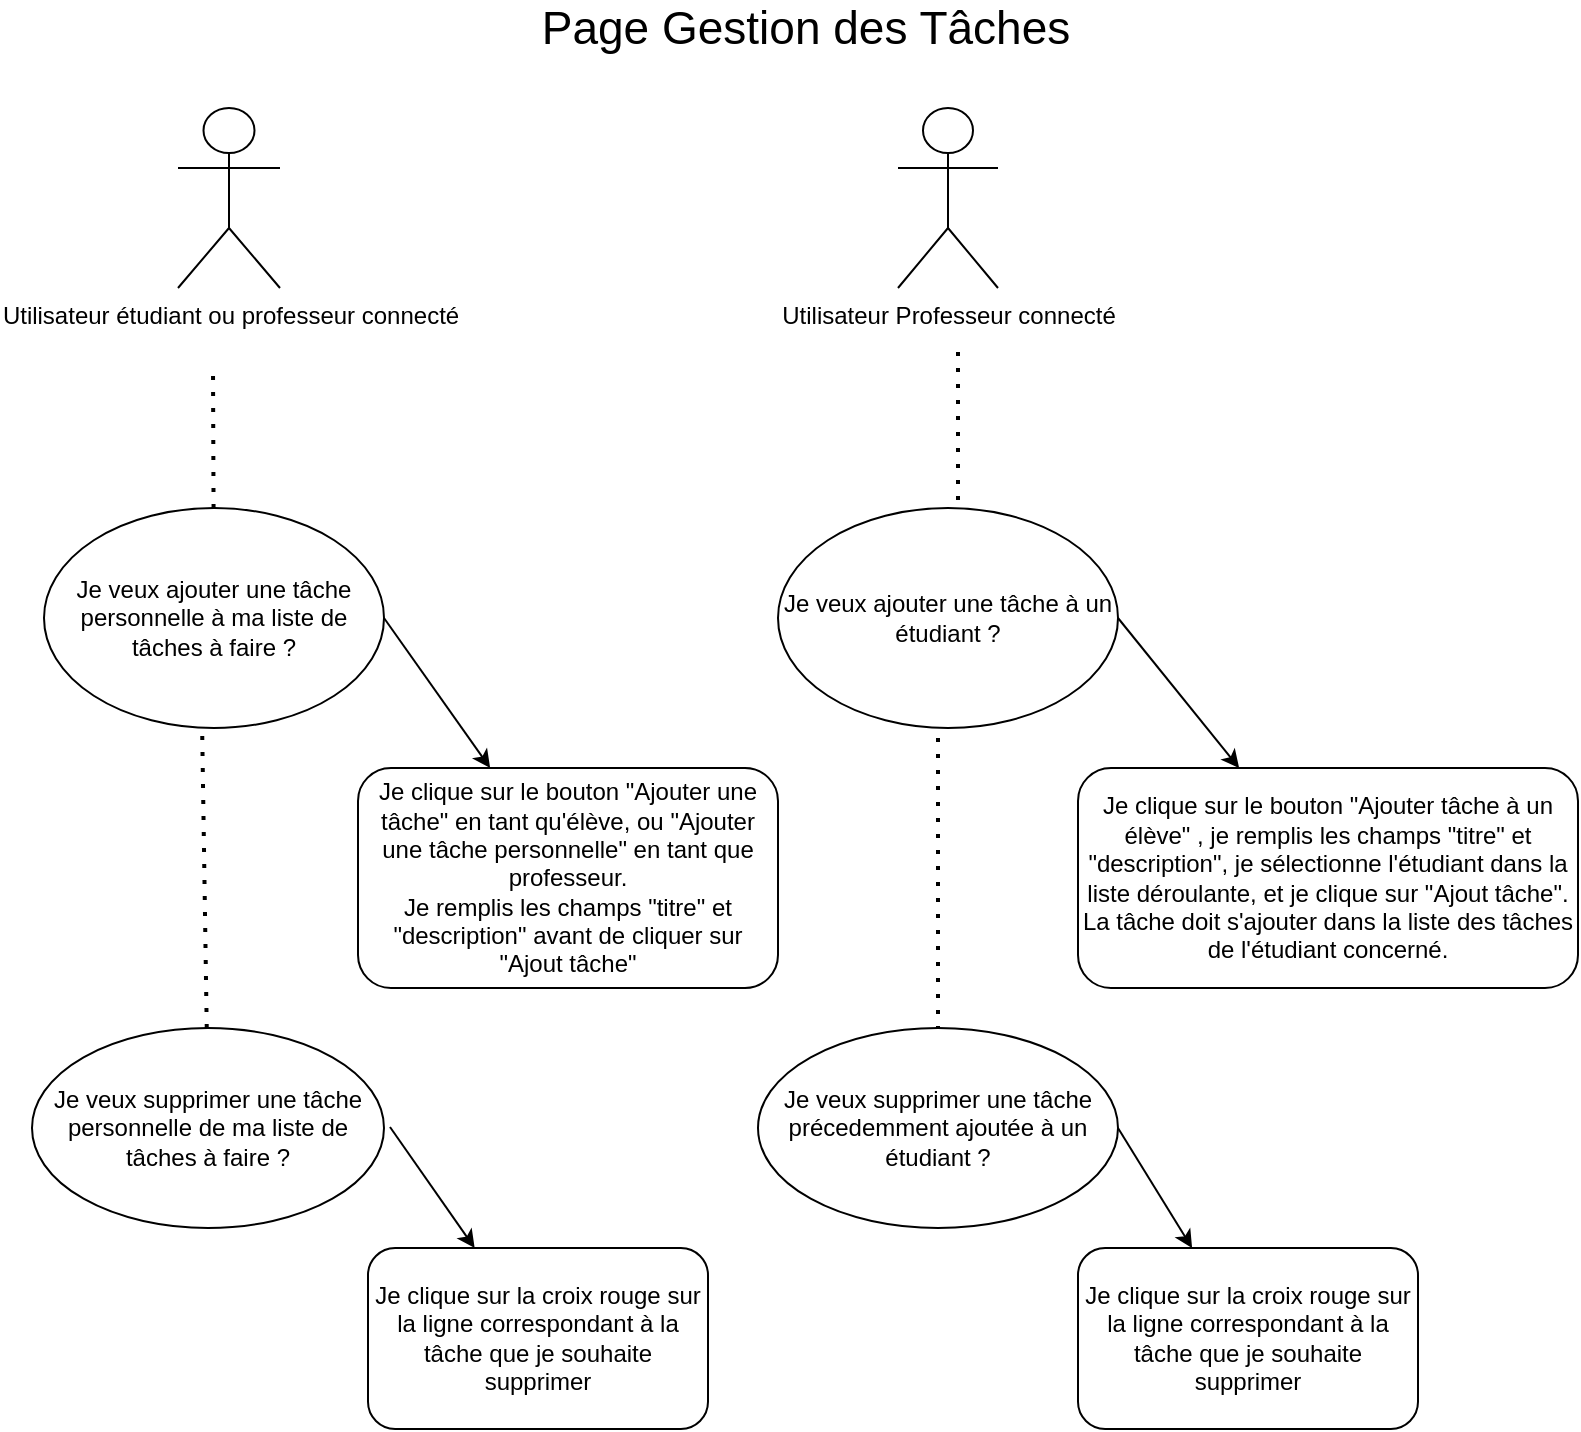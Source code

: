 <mxfile version="15.5.1" type="github">
  <diagram id="R559KtakvrUXVM5r8ZAt" name="Page-1">
    <mxGraphModel dx="1422" dy="762" grid="1" gridSize="10" guides="1" tooltips="1" connect="1" arrows="1" fold="1" page="1" pageScale="1" pageWidth="827" pageHeight="1169" math="0" shadow="0">
      <root>
        <mxCell id="0" />
        <mxCell id="1" parent="0" />
        <mxCell id="yKJa2z4DnLtkmu-q_PTR-1" value="&lt;font style=&quot;font-size: 23px&quot;&gt;Page Gestion des Tâches&lt;/font&gt;" style="text;html=1;strokeColor=none;fillColor=none;align=center;verticalAlign=middle;whiteSpace=wrap;rounded=0;" parent="1" vertex="1">
          <mxGeometry x="264" y="70" width="300" height="20" as="geometry" />
        </mxCell>
        <mxCell id="yKJa2z4DnLtkmu-q_PTR-3" value="Utilisateur Professeur connecté" style="shape=umlActor;verticalLabelPosition=bottom;verticalAlign=top;html=1;outlineConnect=0;" parent="1" vertex="1">
          <mxGeometry x="460" y="120" width="50" height="90" as="geometry" />
        </mxCell>
        <mxCell id="n-Xo5AlG5NYN0AwT3XG5-1" value="Utilisateur étudiant ou professeur connecté" style="shape=umlActor;verticalLabelPosition=bottom;verticalAlign=top;html=1;outlineConnect=0;" vertex="1" parent="1">
          <mxGeometry x="100" y="120" width="51" height="90" as="geometry" />
        </mxCell>
        <mxCell id="n-Xo5AlG5NYN0AwT3XG5-3" value="" style="endArrow=classic;html=1;rounded=0;exitX=1;exitY=0.5;exitDx=0;exitDy=0;" edge="1" parent="1" source="n-Xo5AlG5NYN0AwT3XG5-2" target="n-Xo5AlG5NYN0AwT3XG5-4">
          <mxGeometry width="50" height="50" relative="1" as="geometry">
            <mxPoint x="150" y="530" as="sourcePoint" />
            <mxPoint x="330" y="445" as="targetPoint" />
          </mxGeometry>
        </mxCell>
        <mxCell id="n-Xo5AlG5NYN0AwT3XG5-4" value="Je clique sur le bouton &quot;Ajouter une tâche&quot; en tant qu&#39;élève, ou &quot;Ajouter une tâche personnelle&quot; en tant que professeur.&lt;br&gt;Je remplis les champs &quot;titre&quot; et &quot;description&quot; avant de cliquer sur &quot;Ajout tâche&quot;" style="rounded=1;whiteSpace=wrap;html=1;" vertex="1" parent="1">
          <mxGeometry x="190" y="450" width="210" height="110" as="geometry" />
        </mxCell>
        <mxCell id="n-Xo5AlG5NYN0AwT3XG5-5" value="" style="endArrow=none;dashed=1;html=1;dashPattern=1 3;strokeWidth=2;rounded=0;entryX=0.465;entryY=0.991;entryDx=0;entryDy=0;entryPerimeter=0;" edge="1" parent="1" source="n-Xo5AlG5NYN0AwT3XG5-7" target="n-Xo5AlG5NYN0AwT3XG5-2">
          <mxGeometry width="50" height="50" relative="1" as="geometry">
            <mxPoint x="120" y="580" as="sourcePoint" />
            <mxPoint x="120" y="500" as="targetPoint" />
          </mxGeometry>
        </mxCell>
        <mxCell id="n-Xo5AlG5NYN0AwT3XG5-7" value="Je veux supprimer une tâche personnelle de ma liste de tâches à faire ?" style="ellipse;whiteSpace=wrap;html=1;" vertex="1" parent="1">
          <mxGeometry x="27" y="580" width="176" height="100" as="geometry" />
        </mxCell>
        <mxCell id="n-Xo5AlG5NYN0AwT3XG5-8" value="" style="endArrow=classic;html=1;rounded=0;exitX=1;exitY=0.5;exitDx=0;exitDy=0;" edge="1" parent="1" target="n-Xo5AlG5NYN0AwT3XG5-9">
          <mxGeometry width="50" height="50" relative="1" as="geometry">
            <mxPoint x="206" y="629.5" as="sourcePoint" />
            <mxPoint x="306" y="629.5" as="targetPoint" />
          </mxGeometry>
        </mxCell>
        <mxCell id="n-Xo5AlG5NYN0AwT3XG5-9" value="Je clique sur la croix rouge sur la ligne correspondant à la tâche que je souhaite supprimer" style="rounded=1;whiteSpace=wrap;html=1;" vertex="1" parent="1">
          <mxGeometry x="195" y="690" width="170" height="90.5" as="geometry" />
        </mxCell>
        <mxCell id="n-Xo5AlG5NYN0AwT3XG5-10" value="" style="endArrow=none;dashed=1;html=1;dashPattern=1 3;strokeWidth=2;rounded=0;startArrow=none;" edge="1" parent="1" source="n-Xo5AlG5NYN0AwT3XG5-2">
          <mxGeometry width="50" height="50" relative="1" as="geometry">
            <mxPoint x="117.5" y="390" as="sourcePoint" />
            <mxPoint x="117.5" y="250" as="targetPoint" />
          </mxGeometry>
        </mxCell>
        <mxCell id="n-Xo5AlG5NYN0AwT3XG5-11" value="" style="endArrow=none;dashed=1;html=1;dashPattern=1 3;strokeWidth=2;rounded=0;" edge="1" parent="1">
          <mxGeometry width="50" height="50" relative="1" as="geometry">
            <mxPoint x="490" y="340" as="sourcePoint" />
            <mxPoint x="490" y="240" as="targetPoint" />
          </mxGeometry>
        </mxCell>
        <mxCell id="n-Xo5AlG5NYN0AwT3XG5-2" value="Je veux ajouter une tâche personnelle à ma liste de tâches à faire ?" style="ellipse;whiteSpace=wrap;html=1;" vertex="1" parent="1">
          <mxGeometry x="33" y="320" width="170" height="110" as="geometry" />
        </mxCell>
        <mxCell id="n-Xo5AlG5NYN0AwT3XG5-19" value="" style="endArrow=classic;html=1;rounded=0;exitX=1;exitY=0.5;exitDx=0;exitDy=0;" edge="1" parent="1" target="n-Xo5AlG5NYN0AwT3XG5-20" source="n-Xo5AlG5NYN0AwT3XG5-24">
          <mxGeometry width="50" height="50" relative="1" as="geometry">
            <mxPoint x="640.95" y="410" as="sourcePoint" />
            <mxPoint x="767.95" y="480" as="targetPoint" />
          </mxGeometry>
        </mxCell>
        <mxCell id="n-Xo5AlG5NYN0AwT3XG5-20" value="Je clique sur le bouton &quot;Ajouter tâche à un élève&quot; , je remplis les champs &quot;titre&quot; et &quot;description&quot;, je sélectionne l&#39;étudiant dans la liste déroulante, et je clique sur &quot;Ajout tâche&quot;.&lt;br&gt;La tâche doit s&#39;ajouter dans la liste des tâches de l&#39;étudiant concerné." style="rounded=1;whiteSpace=wrap;html=1;" vertex="1" parent="1">
          <mxGeometry x="550" y="450" width="250" height="110" as="geometry" />
        </mxCell>
        <mxCell id="n-Xo5AlG5NYN0AwT3XG5-21" value="" style="endArrow=none;dashed=1;html=1;dashPattern=1 3;strokeWidth=2;rounded=0;entryX=0.465;entryY=0.991;entryDx=0;entryDy=0;entryPerimeter=0;" edge="1" parent="1">
          <mxGeometry width="50" height="50" relative="1" as="geometry">
            <mxPoint x="480" y="581" as="sourcePoint" />
            <mxPoint x="480" y="430" as="targetPoint" />
          </mxGeometry>
        </mxCell>
        <mxCell id="n-Xo5AlG5NYN0AwT3XG5-22" value="" style="endArrow=classic;html=1;rounded=0;exitX=1;exitY=0.5;exitDx=0;exitDy=0;" edge="1" parent="1" target="n-Xo5AlG5NYN0AwT3XG5-23" source="n-Xo5AlG5NYN0AwT3XG5-27">
          <mxGeometry width="50" height="50" relative="1" as="geometry">
            <mxPoint x="643.95" y="664.5" as="sourcePoint" />
            <mxPoint x="743.95" y="664.5" as="targetPoint" />
          </mxGeometry>
        </mxCell>
        <mxCell id="n-Xo5AlG5NYN0AwT3XG5-23" value="Je clique sur la croix rouge sur la ligne correspondant à la tâche que je souhaite supprimer" style="rounded=1;whiteSpace=wrap;html=1;" vertex="1" parent="1">
          <mxGeometry x="550" y="690" width="170" height="90.5" as="geometry" />
        </mxCell>
        <mxCell id="n-Xo5AlG5NYN0AwT3XG5-24" value="Je veux ajouter une tâche à un étudiant ?" style="ellipse;whiteSpace=wrap;html=1;" vertex="1" parent="1">
          <mxGeometry x="400" y="320" width="170" height="110" as="geometry" />
        </mxCell>
        <mxCell id="n-Xo5AlG5NYN0AwT3XG5-27" value="Je veux supprimer une tâche précedemment ajoutée à un étudiant ?" style="ellipse;whiteSpace=wrap;html=1;" vertex="1" parent="1">
          <mxGeometry x="390" y="580" width="180" height="100" as="geometry" />
        </mxCell>
      </root>
    </mxGraphModel>
  </diagram>
</mxfile>
